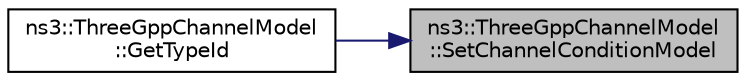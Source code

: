 digraph "ns3::ThreeGppChannelModel::SetChannelConditionModel"
{
 // LATEX_PDF_SIZE
  edge [fontname="Helvetica",fontsize="10",labelfontname="Helvetica",labelfontsize="10"];
  node [fontname="Helvetica",fontsize="10",shape=record];
  rankdir="RL";
  Node1 [label="ns3::ThreeGppChannelModel\l::SetChannelConditionModel",height=0.2,width=0.4,color="black", fillcolor="grey75", style="filled", fontcolor="black",tooltip="Set the channel condition model."];
  Node1 -> Node2 [dir="back",color="midnightblue",fontsize="10",style="solid",fontname="Helvetica"];
  Node2 [label="ns3::ThreeGppChannelModel\l::GetTypeId",height=0.2,width=0.4,color="black", fillcolor="white", style="filled",URL="$classns3_1_1_three_gpp_channel_model.html#ac9da49909816452a3f8025d3bc3d0447",tooltip="Get the type ID."];
}
